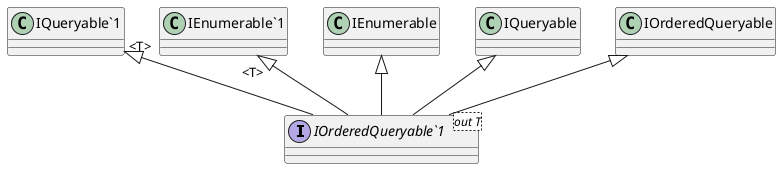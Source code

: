 @startuml
interface "IOrderedQueryable`1"<out T> {
}
"IQueryable`1" "<T>" <|-- "IOrderedQueryable`1"
"IEnumerable`1" "<T>" <|-- "IOrderedQueryable`1"
IEnumerable <|-- "IOrderedQueryable`1"
IQueryable <|-- "IOrderedQueryable`1"
IOrderedQueryable <|-- "IOrderedQueryable`1"
@enduml
